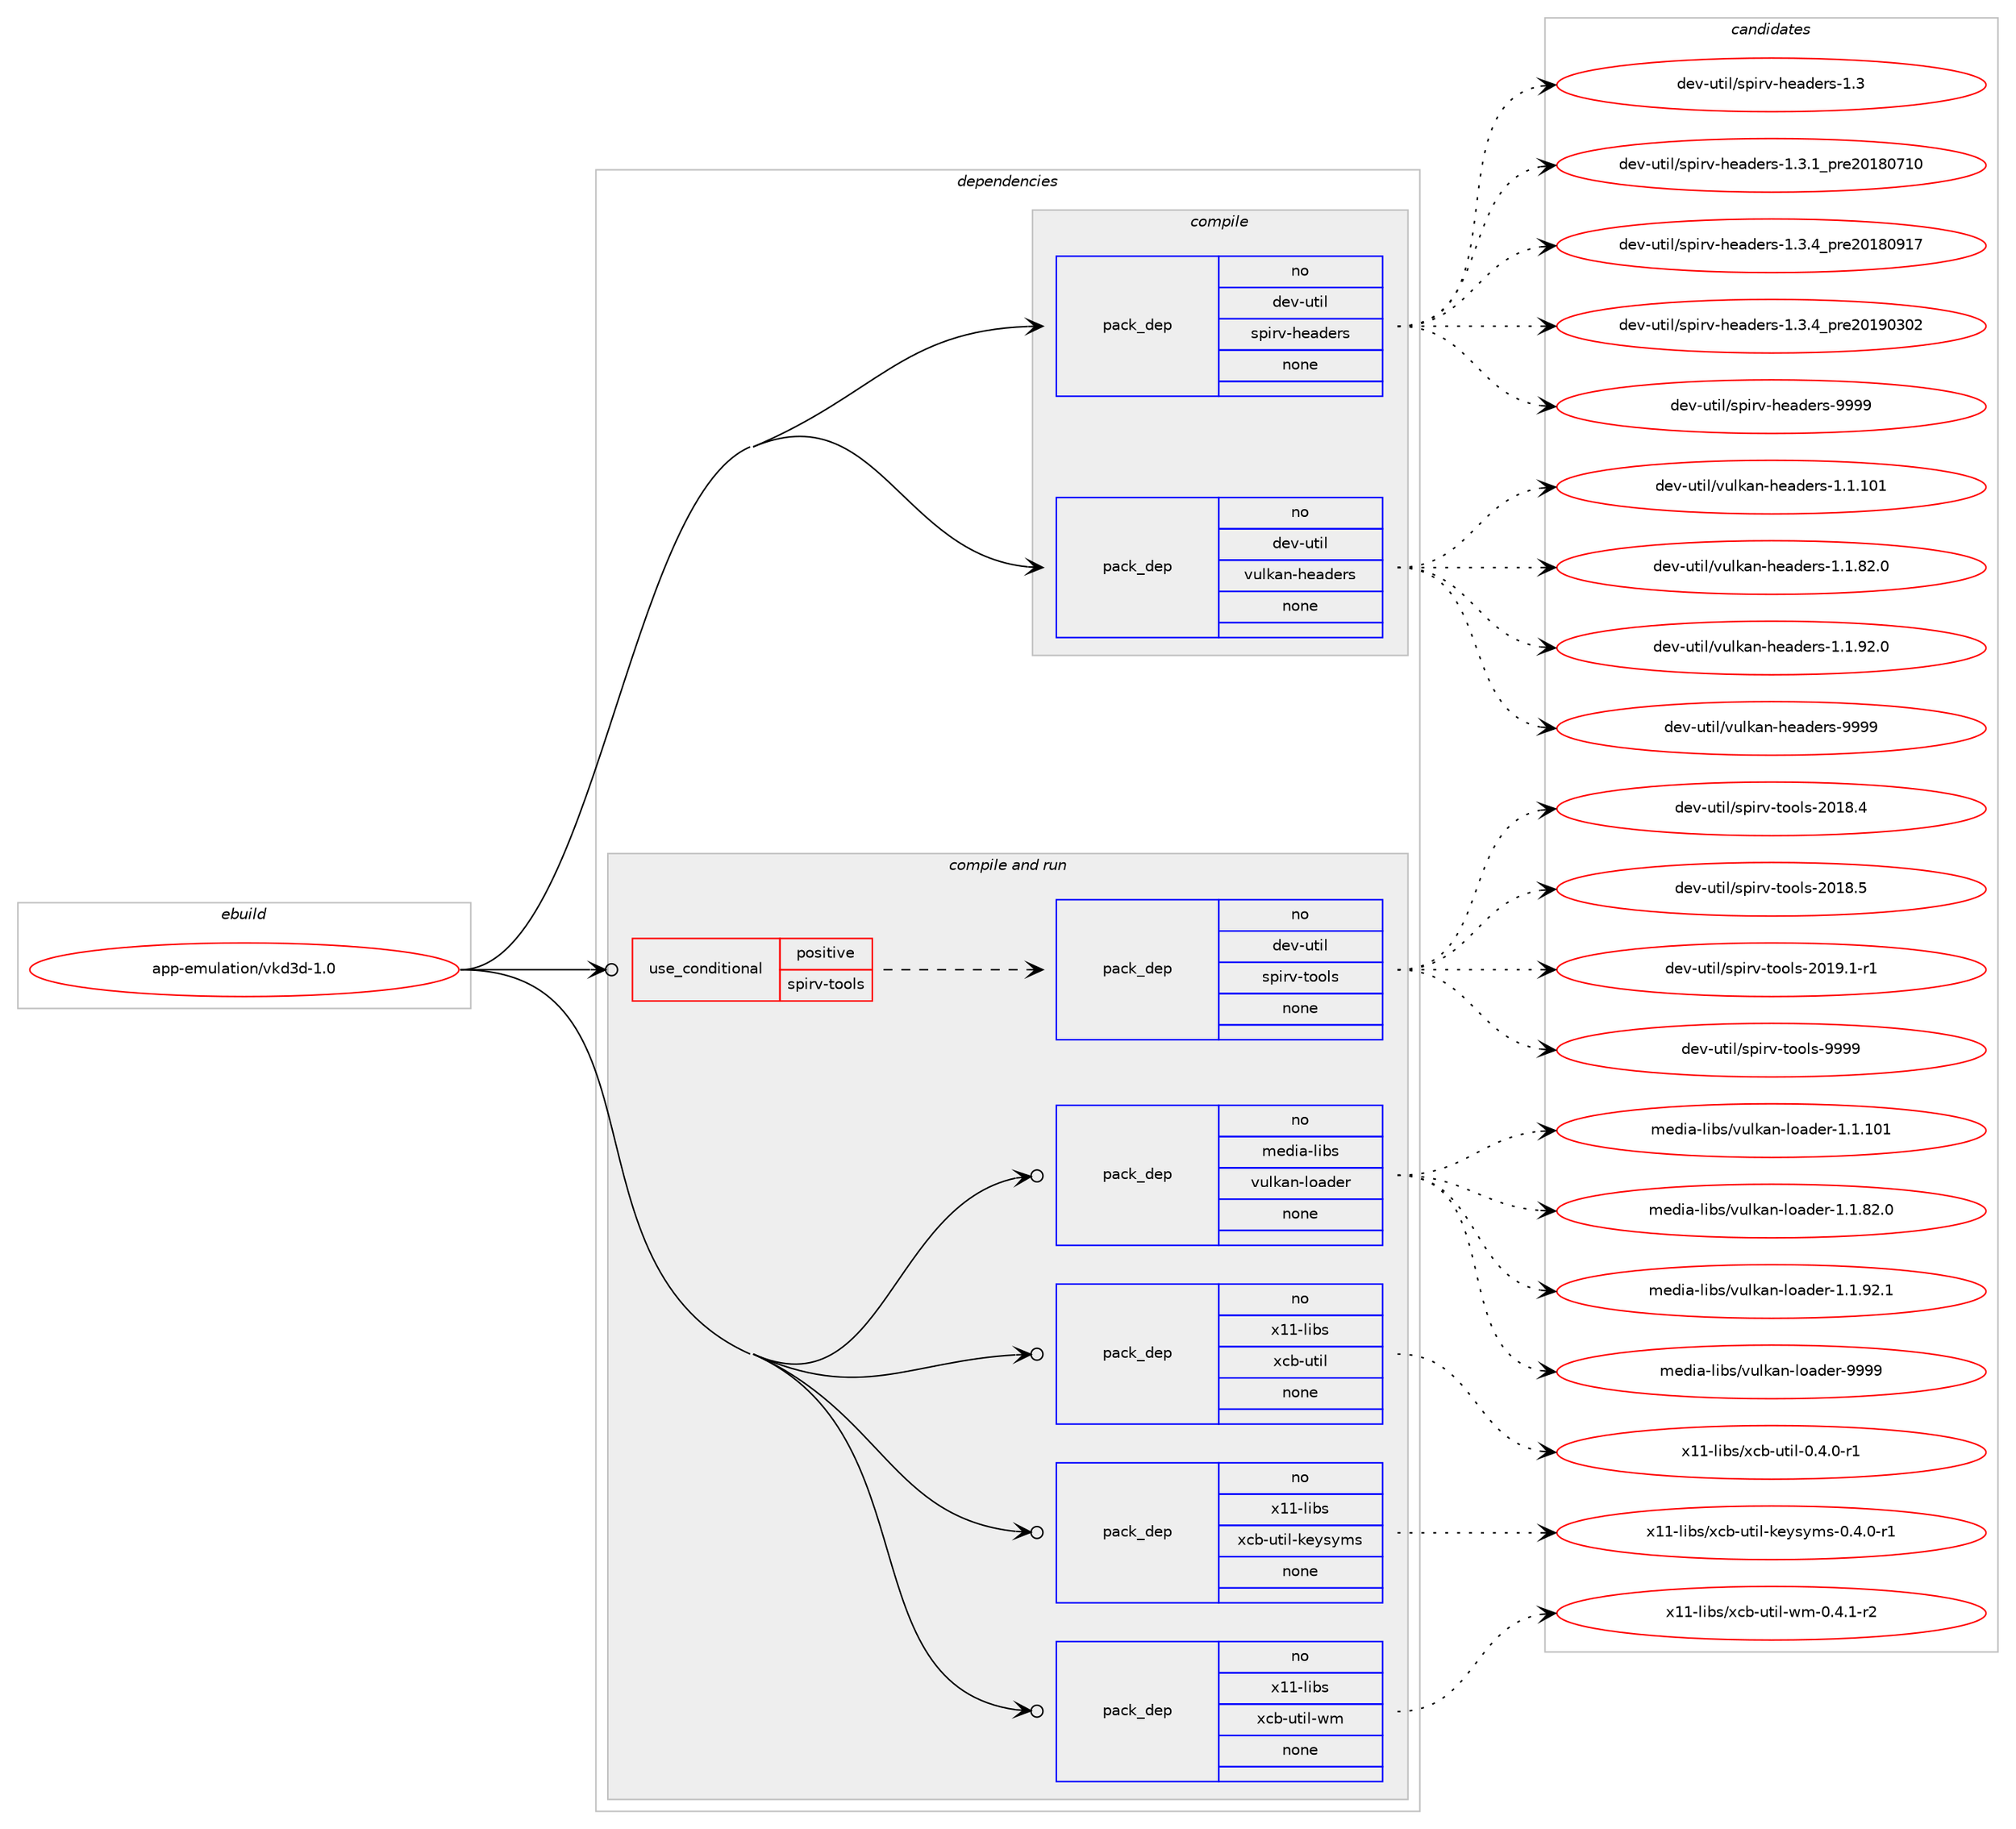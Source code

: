 digraph prolog {

# *************
# Graph options
# *************

newrank=true;
concentrate=true;
compound=true;
graph [rankdir=LR,fontname=Helvetica,fontsize=10,ranksep=1.5];#, ranksep=2.5, nodesep=0.2];
edge  [arrowhead=vee];
node  [fontname=Helvetica,fontsize=10];

# **********
# The ebuild
# **********

subgraph cluster_leftcol {
color=gray;
rank=same;
label=<<i>ebuild</i>>;
id [label="app-emulation/vkd3d-1.0", color=red, width=4, href="../app-emulation/vkd3d-1.0.svg"];
}

# ****************
# The dependencies
# ****************

subgraph cluster_midcol {
color=gray;
label=<<i>dependencies</i>>;
subgraph cluster_compile {
fillcolor="#eeeeee";
style=filled;
label=<<i>compile</i>>;
subgraph pack919149 {
dependency1290224 [label=<<TABLE BORDER="0" CELLBORDER="1" CELLSPACING="0" CELLPADDING="4" WIDTH="220"><TR><TD ROWSPAN="6" CELLPADDING="30">pack_dep</TD></TR><TR><TD WIDTH="110">no</TD></TR><TR><TD>dev-util</TD></TR><TR><TD>spirv-headers</TD></TR><TR><TD>none</TD></TR><TR><TD></TD></TR></TABLE>>, shape=none, color=blue];
}
id:e -> dependency1290224:w [weight=20,style="solid",arrowhead="vee"];
subgraph pack919150 {
dependency1290225 [label=<<TABLE BORDER="0" CELLBORDER="1" CELLSPACING="0" CELLPADDING="4" WIDTH="220"><TR><TD ROWSPAN="6" CELLPADDING="30">pack_dep</TD></TR><TR><TD WIDTH="110">no</TD></TR><TR><TD>dev-util</TD></TR><TR><TD>vulkan-headers</TD></TR><TR><TD>none</TD></TR><TR><TD></TD></TR></TABLE>>, shape=none, color=blue];
}
id:e -> dependency1290225:w [weight=20,style="solid",arrowhead="vee"];
}
subgraph cluster_compileandrun {
fillcolor="#eeeeee";
style=filled;
label=<<i>compile and run</i>>;
subgraph cond351024 {
dependency1290226 [label=<<TABLE BORDER="0" CELLBORDER="1" CELLSPACING="0" CELLPADDING="4"><TR><TD ROWSPAN="3" CELLPADDING="10">use_conditional</TD></TR><TR><TD>positive</TD></TR><TR><TD>spirv-tools</TD></TR></TABLE>>, shape=none, color=red];
subgraph pack919151 {
dependency1290227 [label=<<TABLE BORDER="0" CELLBORDER="1" CELLSPACING="0" CELLPADDING="4" WIDTH="220"><TR><TD ROWSPAN="6" CELLPADDING="30">pack_dep</TD></TR><TR><TD WIDTH="110">no</TD></TR><TR><TD>dev-util</TD></TR><TR><TD>spirv-tools</TD></TR><TR><TD>none</TD></TR><TR><TD></TD></TR></TABLE>>, shape=none, color=blue];
}
dependency1290226:e -> dependency1290227:w [weight=20,style="dashed",arrowhead="vee"];
}
id:e -> dependency1290226:w [weight=20,style="solid",arrowhead="odotvee"];
subgraph pack919152 {
dependency1290228 [label=<<TABLE BORDER="0" CELLBORDER="1" CELLSPACING="0" CELLPADDING="4" WIDTH="220"><TR><TD ROWSPAN="6" CELLPADDING="30">pack_dep</TD></TR><TR><TD WIDTH="110">no</TD></TR><TR><TD>media-libs</TD></TR><TR><TD>vulkan-loader</TD></TR><TR><TD>none</TD></TR><TR><TD></TD></TR></TABLE>>, shape=none, color=blue];
}
id:e -> dependency1290228:w [weight=20,style="solid",arrowhead="odotvee"];
subgraph pack919153 {
dependency1290229 [label=<<TABLE BORDER="0" CELLBORDER="1" CELLSPACING="0" CELLPADDING="4" WIDTH="220"><TR><TD ROWSPAN="6" CELLPADDING="30">pack_dep</TD></TR><TR><TD WIDTH="110">no</TD></TR><TR><TD>x11-libs</TD></TR><TR><TD>xcb-util</TD></TR><TR><TD>none</TD></TR><TR><TD></TD></TR></TABLE>>, shape=none, color=blue];
}
id:e -> dependency1290229:w [weight=20,style="solid",arrowhead="odotvee"];
subgraph pack919154 {
dependency1290230 [label=<<TABLE BORDER="0" CELLBORDER="1" CELLSPACING="0" CELLPADDING="4" WIDTH="220"><TR><TD ROWSPAN="6" CELLPADDING="30">pack_dep</TD></TR><TR><TD WIDTH="110">no</TD></TR><TR><TD>x11-libs</TD></TR><TR><TD>xcb-util-keysyms</TD></TR><TR><TD>none</TD></TR><TR><TD></TD></TR></TABLE>>, shape=none, color=blue];
}
id:e -> dependency1290230:w [weight=20,style="solid",arrowhead="odotvee"];
subgraph pack919155 {
dependency1290231 [label=<<TABLE BORDER="0" CELLBORDER="1" CELLSPACING="0" CELLPADDING="4" WIDTH="220"><TR><TD ROWSPAN="6" CELLPADDING="30">pack_dep</TD></TR><TR><TD WIDTH="110">no</TD></TR><TR><TD>x11-libs</TD></TR><TR><TD>xcb-util-wm</TD></TR><TR><TD>none</TD></TR><TR><TD></TD></TR></TABLE>>, shape=none, color=blue];
}
id:e -> dependency1290231:w [weight=20,style="solid",arrowhead="odotvee"];
}
subgraph cluster_run {
fillcolor="#eeeeee";
style=filled;
label=<<i>run</i>>;
}
}

# **************
# The candidates
# **************

subgraph cluster_choices {
rank=same;
color=gray;
label=<<i>candidates</i>>;

subgraph choice919149 {
color=black;
nodesep=1;
choice1001011184511711610510847115112105114118451041019710010111411545494651 [label="dev-util/spirv-headers-1.3", color=red, width=4,href="../dev-util/spirv-headers-1.3.svg"];
choice10010111845117116105108471151121051141184510410197100101114115454946514649951121141015048495648554948 [label="dev-util/spirv-headers-1.3.1_pre20180710", color=red, width=4,href="../dev-util/spirv-headers-1.3.1_pre20180710.svg"];
choice10010111845117116105108471151121051141184510410197100101114115454946514652951121141015048495648574955 [label="dev-util/spirv-headers-1.3.4_pre20180917", color=red, width=4,href="../dev-util/spirv-headers-1.3.4_pre20180917.svg"];
choice10010111845117116105108471151121051141184510410197100101114115454946514652951121141015048495748514850 [label="dev-util/spirv-headers-1.3.4_pre20190302", color=red, width=4,href="../dev-util/spirv-headers-1.3.4_pre20190302.svg"];
choice100101118451171161051084711511210511411845104101971001011141154557575757 [label="dev-util/spirv-headers-9999", color=red, width=4,href="../dev-util/spirv-headers-9999.svg"];
dependency1290224:e -> choice1001011184511711610510847115112105114118451041019710010111411545494651:w [style=dotted,weight="100"];
dependency1290224:e -> choice10010111845117116105108471151121051141184510410197100101114115454946514649951121141015048495648554948:w [style=dotted,weight="100"];
dependency1290224:e -> choice10010111845117116105108471151121051141184510410197100101114115454946514652951121141015048495648574955:w [style=dotted,weight="100"];
dependency1290224:e -> choice10010111845117116105108471151121051141184510410197100101114115454946514652951121141015048495748514850:w [style=dotted,weight="100"];
dependency1290224:e -> choice100101118451171161051084711511210511411845104101971001011141154557575757:w [style=dotted,weight="100"];
}
subgraph choice919150 {
color=black;
nodesep=1;
choice10010111845117116105108471181171081079711045104101971001011141154549464946494849 [label="dev-util/vulkan-headers-1.1.101", color=red, width=4,href="../dev-util/vulkan-headers-1.1.101.svg"];
choice1001011184511711610510847118117108107971104510410197100101114115454946494656504648 [label="dev-util/vulkan-headers-1.1.82.0", color=red, width=4,href="../dev-util/vulkan-headers-1.1.82.0.svg"];
choice1001011184511711610510847118117108107971104510410197100101114115454946494657504648 [label="dev-util/vulkan-headers-1.1.92.0", color=red, width=4,href="../dev-util/vulkan-headers-1.1.92.0.svg"];
choice10010111845117116105108471181171081079711045104101971001011141154557575757 [label="dev-util/vulkan-headers-9999", color=red, width=4,href="../dev-util/vulkan-headers-9999.svg"];
dependency1290225:e -> choice10010111845117116105108471181171081079711045104101971001011141154549464946494849:w [style=dotted,weight="100"];
dependency1290225:e -> choice1001011184511711610510847118117108107971104510410197100101114115454946494656504648:w [style=dotted,weight="100"];
dependency1290225:e -> choice1001011184511711610510847118117108107971104510410197100101114115454946494657504648:w [style=dotted,weight="100"];
dependency1290225:e -> choice10010111845117116105108471181171081079711045104101971001011141154557575757:w [style=dotted,weight="100"];
}
subgraph choice919151 {
color=black;
nodesep=1;
choice10010111845117116105108471151121051141184511611111110811545504849564652 [label="dev-util/spirv-tools-2018.4", color=red, width=4,href="../dev-util/spirv-tools-2018.4.svg"];
choice10010111845117116105108471151121051141184511611111110811545504849564653 [label="dev-util/spirv-tools-2018.5", color=red, width=4,href="../dev-util/spirv-tools-2018.5.svg"];
choice100101118451171161051084711511210511411845116111111108115455048495746494511449 [label="dev-util/spirv-tools-2019.1-r1", color=red, width=4,href="../dev-util/spirv-tools-2019.1-r1.svg"];
choice1001011184511711610510847115112105114118451161111111081154557575757 [label="dev-util/spirv-tools-9999", color=red, width=4,href="../dev-util/spirv-tools-9999.svg"];
dependency1290227:e -> choice10010111845117116105108471151121051141184511611111110811545504849564652:w [style=dotted,weight="100"];
dependency1290227:e -> choice10010111845117116105108471151121051141184511611111110811545504849564653:w [style=dotted,weight="100"];
dependency1290227:e -> choice100101118451171161051084711511210511411845116111111108115455048495746494511449:w [style=dotted,weight="100"];
dependency1290227:e -> choice1001011184511711610510847115112105114118451161111111081154557575757:w [style=dotted,weight="100"];
}
subgraph choice919152 {
color=black;
nodesep=1;
choice109101100105974510810598115471181171081079711045108111971001011144549464946494849 [label="media-libs/vulkan-loader-1.1.101", color=red, width=4,href="../media-libs/vulkan-loader-1.1.101.svg"];
choice10910110010597451081059811547118117108107971104510811197100101114454946494656504648 [label="media-libs/vulkan-loader-1.1.82.0", color=red, width=4,href="../media-libs/vulkan-loader-1.1.82.0.svg"];
choice10910110010597451081059811547118117108107971104510811197100101114454946494657504649 [label="media-libs/vulkan-loader-1.1.92.1", color=red, width=4,href="../media-libs/vulkan-loader-1.1.92.1.svg"];
choice109101100105974510810598115471181171081079711045108111971001011144557575757 [label="media-libs/vulkan-loader-9999", color=red, width=4,href="../media-libs/vulkan-loader-9999.svg"];
dependency1290228:e -> choice109101100105974510810598115471181171081079711045108111971001011144549464946494849:w [style=dotted,weight="100"];
dependency1290228:e -> choice10910110010597451081059811547118117108107971104510811197100101114454946494656504648:w [style=dotted,weight="100"];
dependency1290228:e -> choice10910110010597451081059811547118117108107971104510811197100101114454946494657504649:w [style=dotted,weight="100"];
dependency1290228:e -> choice109101100105974510810598115471181171081079711045108111971001011144557575757:w [style=dotted,weight="100"];
}
subgraph choice919153 {
color=black;
nodesep=1;
choice12049494510810598115471209998451171161051084548465246484511449 [label="x11-libs/xcb-util-0.4.0-r1", color=red, width=4,href="../x11-libs/xcb-util-0.4.0-r1.svg"];
dependency1290229:e -> choice12049494510810598115471209998451171161051084548465246484511449:w [style=dotted,weight="100"];
}
subgraph choice919154 {
color=black;
nodesep=1;
choice1204949451081059811547120999845117116105108451071011211151211091154548465246484511449 [label="x11-libs/xcb-util-keysyms-0.4.0-r1", color=red, width=4,href="../x11-libs/xcb-util-keysyms-0.4.0-r1.svg"];
dependency1290230:e -> choice1204949451081059811547120999845117116105108451071011211151211091154548465246484511449:w [style=dotted,weight="100"];
}
subgraph choice919155 {
color=black;
nodesep=1;
choice1204949451081059811547120999845117116105108451191094548465246494511450 [label="x11-libs/xcb-util-wm-0.4.1-r2", color=red, width=4,href="../x11-libs/xcb-util-wm-0.4.1-r2.svg"];
dependency1290231:e -> choice1204949451081059811547120999845117116105108451191094548465246494511450:w [style=dotted,weight="100"];
}
}

}
